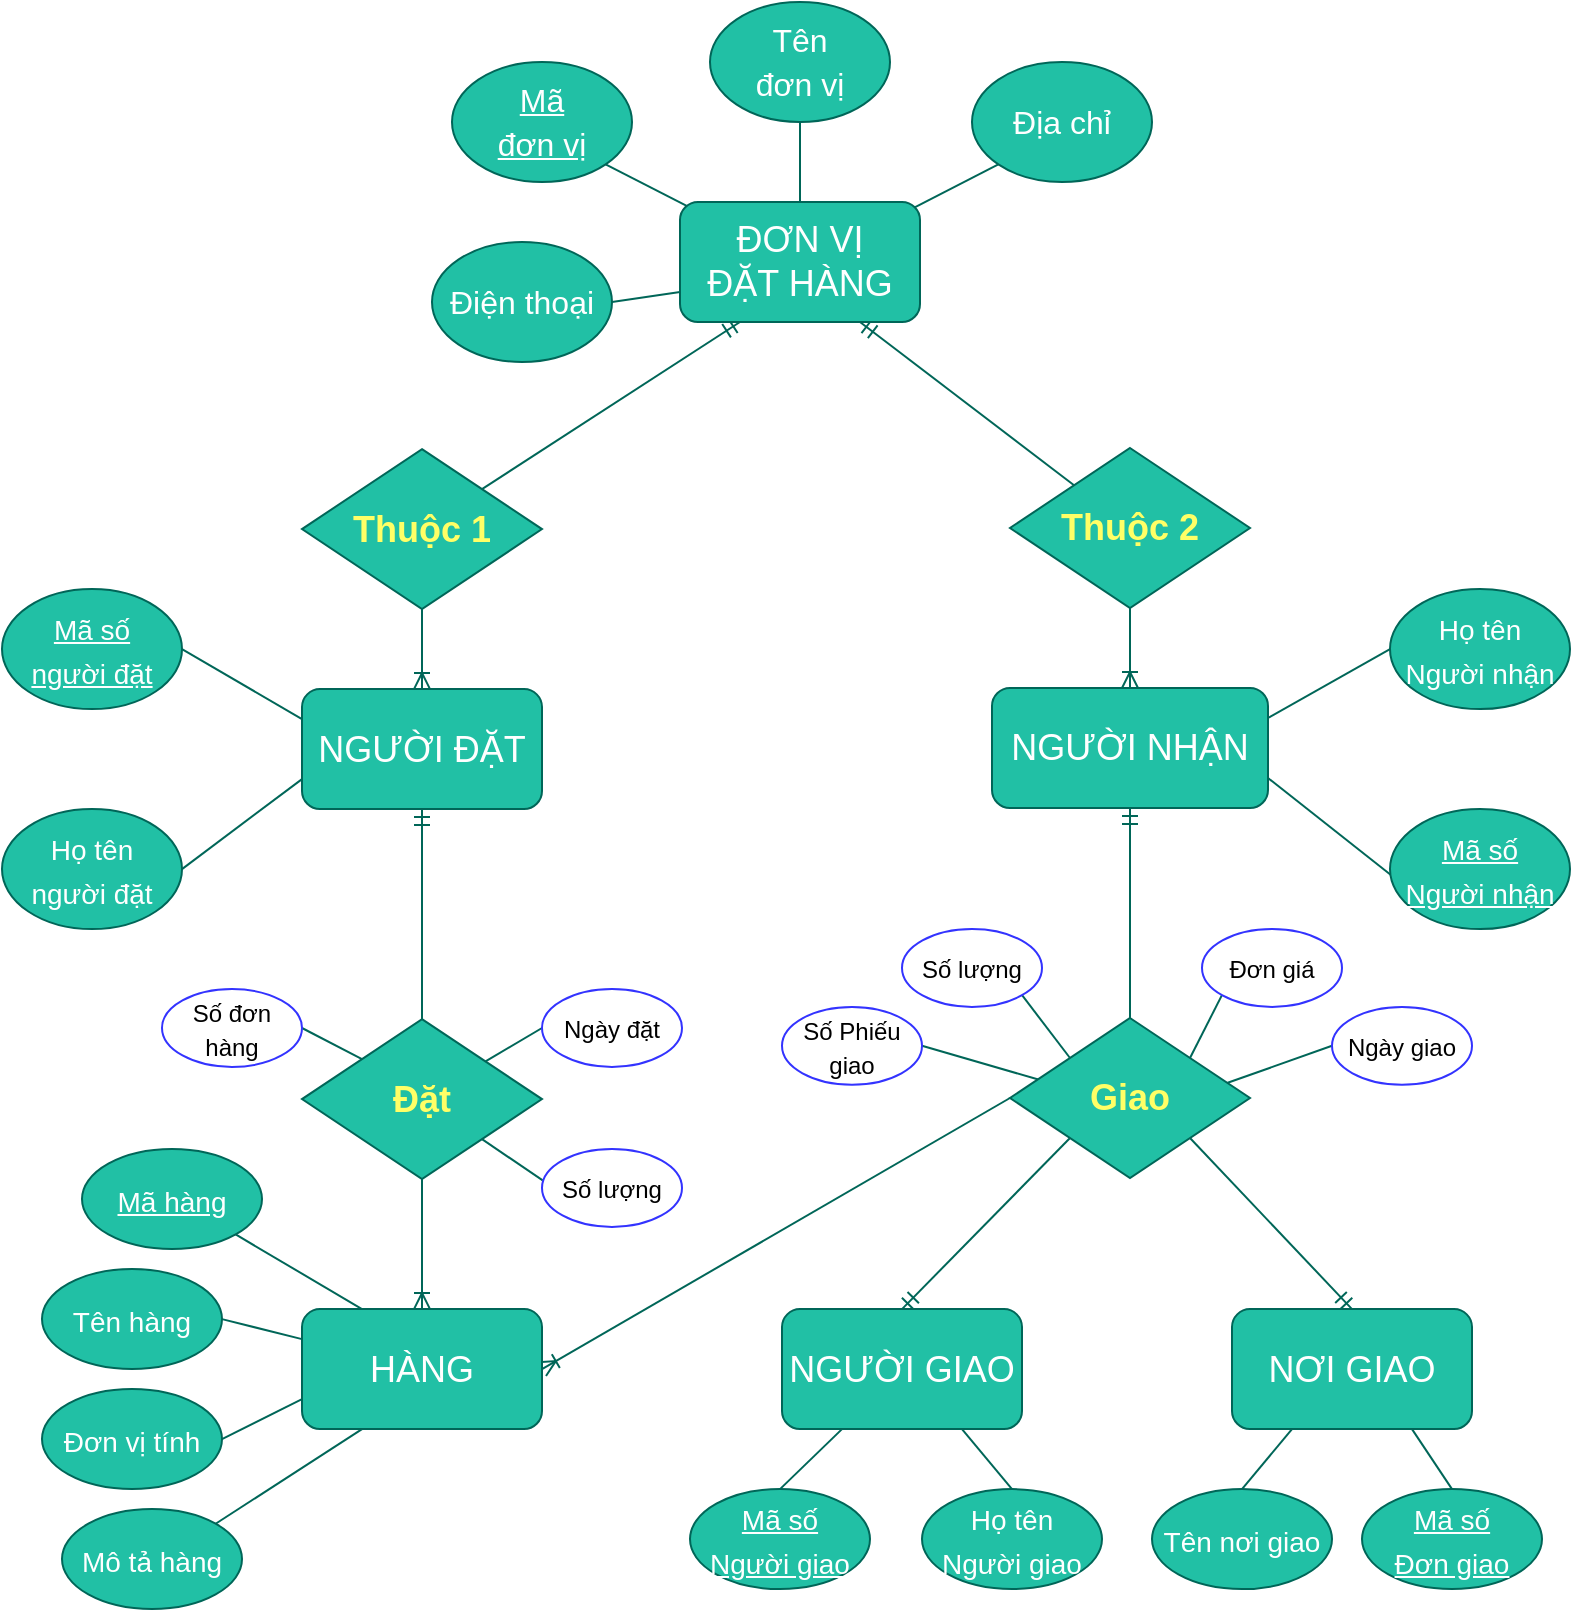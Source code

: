 <mxfile version="16.1.0" type="device"><diagram id="tnvxQe4uWKj7A4udIO4e" name="Page-1"><mxGraphModel dx="561" dy="296" grid="1" gridSize="10" guides="1" tooltips="1" connect="1" arrows="1" fold="1" page="1" pageScale="1" pageWidth="827" pageHeight="1169" math="0" shadow="0"><root><mxCell id="0"/><mxCell id="1" parent="0"/><mxCell id="tkBJ-J8sYM6eNVTAIyAg-26" style="edgeStyle=none;rounded=1;sketch=0;orthogonalLoop=1;jettySize=auto;html=1;exitX=0.25;exitY=1;exitDx=0;exitDy=0;entryX=1;entryY=0;entryDx=0;entryDy=0;fontSize=14;fontColor=#FFFFFF;startArrow=ERmandOne;startFill=0;endArrow=none;endFill=0;strokeColor=#006658;fillColor=#21C0A5;" edge="1" parent="1" source="tkBJ-J8sYM6eNVTAIyAg-1" target="tkBJ-J8sYM6eNVTAIyAg-15"><mxGeometry relative="1" as="geometry"/></mxCell><mxCell id="tkBJ-J8sYM6eNVTAIyAg-86" style="edgeStyle=none;rounded=1;sketch=0;orthogonalLoop=1;jettySize=auto;html=1;exitX=0.75;exitY=1;exitDx=0;exitDy=0;fontSize=12;fontColor=#FFFF66;startArrow=ERmandOne;startFill=0;endArrow=none;endFill=0;strokeColor=#006658;fillColor=#21C0A5;" edge="1" parent="1" source="tkBJ-J8sYM6eNVTAIyAg-1" target="tkBJ-J8sYM6eNVTAIyAg-48"><mxGeometry relative="1" as="geometry"/></mxCell><mxCell id="tkBJ-J8sYM6eNVTAIyAg-1" value="&lt;font color=&quot;#ffffff&quot;&gt;&lt;span style=&quot;font-size: 18px&quot;&gt;ĐƠN VỊ&lt;br&gt;ĐẶT HÀNG&lt;br&gt;&lt;/span&gt;&lt;/font&gt;" style="rounded=1;whiteSpace=wrap;html=1;fillColor=#21C0A5;strokeColor=#006658;fontColor=#5C5C5C;" vertex="1" parent="1"><mxGeometry x="364" y="110" width="120" height="60" as="geometry"/></mxCell><mxCell id="tkBJ-J8sYM6eNVTAIyAg-2" value="&lt;font size=&quot;3&quot;&gt;Điện thoại&lt;/font&gt;" style="ellipse;whiteSpace=wrap;html=1;rounded=0;sketch=0;fontSize=18;fontColor=#FFFFFF;strokeColor=#006658;fillColor=#21C0A5;" vertex="1" parent="1"><mxGeometry x="240" y="130" width="90" height="60" as="geometry"/></mxCell><mxCell id="tkBJ-J8sYM6eNVTAIyAg-3" value="&lt;font size=&quot;3&quot;&gt;&lt;u&gt;Mã&lt;br&gt;đơn vị&lt;/u&gt;&lt;br&gt;&lt;/font&gt;" style="ellipse;whiteSpace=wrap;html=1;rounded=0;sketch=0;fontSize=18;fontColor=#FFFFFF;strokeColor=#006658;fillColor=#21C0A5;" vertex="1" parent="1"><mxGeometry x="250" y="40" width="90" height="60" as="geometry"/></mxCell><mxCell id="tkBJ-J8sYM6eNVTAIyAg-4" value="&lt;font size=&quot;3&quot;&gt;Tên&lt;br&gt;đơn vị&lt;br&gt;&lt;/font&gt;" style="ellipse;whiteSpace=wrap;html=1;rounded=0;sketch=0;fontSize=18;fontColor=#FFFFFF;strokeColor=#006658;fillColor=#21C0A5;" vertex="1" parent="1"><mxGeometry x="379" y="10" width="90" height="60" as="geometry"/></mxCell><mxCell id="tkBJ-J8sYM6eNVTAIyAg-5" value="&lt;font size=&quot;3&quot;&gt;Địa chỉ&lt;/font&gt;" style="ellipse;whiteSpace=wrap;html=1;rounded=0;sketch=0;fontSize=18;fontColor=#FFFFFF;strokeColor=#006658;fillColor=#21C0A5;" vertex="1" parent="1"><mxGeometry x="510" y="40" width="90" height="60" as="geometry"/></mxCell><mxCell id="tkBJ-J8sYM6eNVTAIyAg-10" value="" style="endArrow=none;html=1;rounded=1;sketch=0;fontSize=14;fontColor=#FFFFFF;strokeColor=#006658;fillColor=#21C0A5;exitX=0.5;exitY=0;exitDx=0;exitDy=0;" edge="1" parent="1" source="tkBJ-J8sYM6eNVTAIyAg-1"><mxGeometry width="50" height="50" relative="1" as="geometry"><mxPoint x="374" y="120" as="sourcePoint"/><mxPoint x="424" y="70" as="targetPoint"/></mxGeometry></mxCell><mxCell id="tkBJ-J8sYM6eNVTAIyAg-12" value="" style="endArrow=none;html=1;rounded=1;sketch=0;fontSize=14;fontColor=#FFFFFF;strokeColor=#006658;fillColor=#21C0A5;entryX=0;entryY=1;entryDx=0;entryDy=0;exitX=0.98;exitY=0.042;exitDx=0;exitDy=0;exitPerimeter=0;" edge="1" parent="1" source="tkBJ-J8sYM6eNVTAIyAg-1" target="tkBJ-J8sYM6eNVTAIyAg-5"><mxGeometry width="50" height="50" relative="1" as="geometry"><mxPoint x="500" y="220" as="sourcePoint"/><mxPoint x="550" y="170" as="targetPoint"/></mxGeometry></mxCell><mxCell id="tkBJ-J8sYM6eNVTAIyAg-13" value="" style="endArrow=none;html=1;rounded=1;sketch=0;fontSize=14;fontColor=#FFFFFF;strokeColor=#006658;fillColor=#21C0A5;entryX=0;entryY=0.75;entryDx=0;entryDy=0;" edge="1" parent="1" target="tkBJ-J8sYM6eNVTAIyAg-1"><mxGeometry width="50" height="50" relative="1" as="geometry"><mxPoint x="330" y="160" as="sourcePoint"/><mxPoint x="350" y="130" as="targetPoint"/></mxGeometry></mxCell><mxCell id="tkBJ-J8sYM6eNVTAIyAg-14" value="" style="endArrow=none;html=1;rounded=1;sketch=0;fontSize=14;fontColor=#FFFFFF;strokeColor=#006658;fillColor=#21C0A5;entryX=1;entryY=1;entryDx=0;entryDy=0;exitX=0.028;exitY=0.032;exitDx=0;exitDy=0;exitPerimeter=0;" edge="1" parent="1" source="tkBJ-J8sYM6eNVTAIyAg-1" target="tkBJ-J8sYM6eNVTAIyAg-3"><mxGeometry width="50" height="50" relative="1" as="geometry"><mxPoint x="330" y="130" as="sourcePoint"/><mxPoint x="380" y="80" as="targetPoint"/></mxGeometry></mxCell><mxCell id="tkBJ-J8sYM6eNVTAIyAg-18" style="edgeStyle=none;rounded=1;sketch=0;orthogonalLoop=1;jettySize=auto;html=1;exitX=0.5;exitY=1;exitDx=0;exitDy=0;entryX=0.5;entryY=0;entryDx=0;entryDy=0;fontSize=18;fontColor=#FFFFFF;endArrow=ERoneToMany;endFill=0;strokeColor=#006658;fillColor=#21C0A5;" edge="1" parent="1" source="tkBJ-J8sYM6eNVTAIyAg-15" target="tkBJ-J8sYM6eNVTAIyAg-17"><mxGeometry relative="1" as="geometry"/></mxCell><mxCell id="tkBJ-J8sYM6eNVTAIyAg-15" value="&lt;font style=&quot;font-size: 18px&quot; color=&quot;#ffff66&quot;&gt;&lt;b&gt;Thuộc 1&lt;/b&gt;&lt;/font&gt;" style="rhombus;whiteSpace=wrap;html=1;rounded=0;sketch=0;fontSize=14;fontColor=#FFFFFF;strokeColor=#006658;fillColor=#21C0A5;" vertex="1" parent="1"><mxGeometry x="175" y="233.55" width="120" height="80" as="geometry"/></mxCell><mxCell id="tkBJ-J8sYM6eNVTAIyAg-21" style="rounded=1;sketch=0;orthogonalLoop=1;jettySize=auto;html=1;exitX=0;exitY=0.25;exitDx=0;exitDy=0;entryX=1;entryY=0.5;entryDx=0;entryDy=0;fontSize=18;fontColor=#FFFFFF;endArrow=none;endFill=0;strokeColor=#006658;fillColor=#21C0A5;startArrow=none;startFill=0;" edge="1" parent="1" source="tkBJ-J8sYM6eNVTAIyAg-17" target="tkBJ-J8sYM6eNVTAIyAg-19"><mxGeometry relative="1" as="geometry"/></mxCell><mxCell id="tkBJ-J8sYM6eNVTAIyAg-22" style="rounded=1;sketch=0;orthogonalLoop=1;jettySize=auto;html=1;exitX=0;exitY=0.75;exitDx=0;exitDy=0;entryX=1;entryY=0.5;entryDx=0;entryDy=0;fontSize=18;fontColor=#FFFFFF;endArrow=none;endFill=0;strokeColor=#006658;fillColor=#21C0A5;startArrow=none;startFill=0;" edge="1" parent="1" source="tkBJ-J8sYM6eNVTAIyAg-17"><mxGeometry relative="1" as="geometry"><mxPoint x="115" y="443.55" as="targetPoint"/></mxGeometry></mxCell><mxCell id="tkBJ-J8sYM6eNVTAIyAg-25" style="edgeStyle=none;rounded=1;sketch=0;orthogonalLoop=1;jettySize=auto;html=1;exitX=0.5;exitY=1;exitDx=0;exitDy=0;entryX=0.5;entryY=0;entryDx=0;entryDy=0;fontSize=14;fontColor=#FFFFFF;startArrow=ERmandOne;startFill=0;endArrow=none;endFill=0;strokeColor=#006658;fillColor=#21C0A5;" edge="1" parent="1" source="tkBJ-J8sYM6eNVTAIyAg-17" target="tkBJ-J8sYM6eNVTAIyAg-24"><mxGeometry relative="1" as="geometry"/></mxCell><mxCell id="tkBJ-J8sYM6eNVTAIyAg-17" value="NGƯỜI ĐẶT" style="rounded=1;whiteSpace=wrap;html=1;sketch=0;fontSize=18;fontColor=#FFFFFF;strokeColor=#006658;fillColor=#21C0A5;" vertex="1" parent="1"><mxGeometry x="175" y="353.55" width="120" height="60" as="geometry"/></mxCell><mxCell id="tkBJ-J8sYM6eNVTAIyAg-19" value="&lt;font style=&quot;font-size: 14px ; line-height: 1&quot;&gt;&lt;u&gt;Mã số&lt;br&gt;người đặt&lt;/u&gt;&lt;/font&gt;" style="ellipse;whiteSpace=wrap;html=1;rounded=0;sketch=0;fontSize=18;fontColor=#FFFFFF;strokeColor=#006658;fillColor=#21C0A5;strokeWidth=1;" vertex="1" parent="1"><mxGeometry x="25" y="303.55" width="90" height="60" as="geometry"/></mxCell><mxCell id="tkBJ-J8sYM6eNVTAIyAg-23" value="&lt;font style=&quot;font-size: 14px&quot;&gt;Họ tên&lt;br&gt;người đặt&lt;/font&gt;" style="ellipse;whiteSpace=wrap;html=1;rounded=0;sketch=0;fontSize=18;fontColor=#FFFFFF;strokeColor=#006658;fillColor=#21C0A5;" vertex="1" parent="1"><mxGeometry x="25" y="413.55" width="90" height="60" as="geometry"/></mxCell><mxCell id="tkBJ-J8sYM6eNVTAIyAg-30" style="edgeStyle=none;rounded=1;sketch=0;orthogonalLoop=1;jettySize=auto;html=1;exitX=0;exitY=0;exitDx=0;exitDy=0;entryX=1;entryY=0.5;entryDx=0;entryDy=0;fontSize=12;fontColor=#FFFFFF;startArrow=none;startFill=0;endArrow=none;endFill=0;strokeColor=#006658;fillColor=#21C0A5;" edge="1" parent="1" source="tkBJ-J8sYM6eNVTAIyAg-24" target="tkBJ-J8sYM6eNVTAIyAg-27"><mxGeometry relative="1" as="geometry"/></mxCell><mxCell id="tkBJ-J8sYM6eNVTAIyAg-33" style="edgeStyle=none;rounded=1;sketch=0;orthogonalLoop=1;jettySize=auto;html=1;exitX=1;exitY=1;exitDx=0;exitDy=0;entryX=0.005;entryY=0.403;entryDx=0;entryDy=0;entryPerimeter=0;fontSize=12;fontColor=#FFFFFF;startArrow=none;startFill=0;endArrow=none;endFill=0;strokeColor=#006658;fillColor=#21C0A5;" edge="1" parent="1" source="tkBJ-J8sYM6eNVTAIyAg-24" target="tkBJ-J8sYM6eNVTAIyAg-29"><mxGeometry relative="1" as="geometry"/></mxCell><mxCell id="tkBJ-J8sYM6eNVTAIyAg-35" style="edgeStyle=none;rounded=1;sketch=0;orthogonalLoop=1;jettySize=auto;html=1;exitX=0.5;exitY=1;exitDx=0;exitDy=0;entryX=0.5;entryY=0;entryDx=0;entryDy=0;fontSize=12;fontColor=#FFFF66;startArrow=none;startFill=0;endArrow=ERoneToMany;endFill=0;strokeColor=#006658;fillColor=#21C0A5;" edge="1" parent="1" source="tkBJ-J8sYM6eNVTAIyAg-24" target="tkBJ-J8sYM6eNVTAIyAg-34"><mxGeometry relative="1" as="geometry"/></mxCell><mxCell id="tkBJ-J8sYM6eNVTAIyAg-24" value="&lt;span style=&quot;font-size: 18px&quot;&gt;&lt;font color=&quot;#ffff66&quot;&gt;&lt;b&gt;Đặt&lt;/b&gt;&lt;/font&gt;&lt;/span&gt;" style="rhombus;whiteSpace=wrap;html=1;rounded=0;sketch=0;fontSize=14;fontColor=#FFFFFF;strokeColor=#006658;fillColor=#21C0A5;" vertex="1" parent="1"><mxGeometry x="175" y="518.55" width="120" height="80" as="geometry"/></mxCell><mxCell id="tkBJ-J8sYM6eNVTAIyAg-27" value="&lt;font style=&quot;font-size: 12px&quot;&gt;Số đơn hàng&lt;/font&gt;" style="ellipse;whiteSpace=wrap;html=1;rounded=0;sketch=0;fontSize=14;strokeWidth=1;strokeColor=#3333FF;" vertex="1" parent="1"><mxGeometry x="105" y="503.55" width="70" height="38.89" as="geometry"/></mxCell><mxCell id="tkBJ-J8sYM6eNVTAIyAg-32" style="edgeStyle=none;rounded=1;sketch=0;orthogonalLoop=1;jettySize=auto;html=1;exitX=0;exitY=0.5;exitDx=0;exitDy=0;fontSize=12;fontColor=#FFFFFF;startArrow=none;startFill=0;endArrow=none;endFill=0;strokeColor=#006658;fillColor=#21C0A5;" edge="1" parent="1" source="tkBJ-J8sYM6eNVTAIyAg-28" target="tkBJ-J8sYM6eNVTAIyAg-24"><mxGeometry relative="1" as="geometry"/></mxCell><mxCell id="tkBJ-J8sYM6eNVTAIyAg-28" value="&lt;font style=&quot;font-size: 12px&quot;&gt;Ngày đặt&lt;/font&gt;" style="ellipse;whiteSpace=wrap;html=1;rounded=0;sketch=0;fontSize=14;strokeWidth=1;strokeColor=#3333FF;" vertex="1" parent="1"><mxGeometry x="295" y="503.55" width="70" height="38.89" as="geometry"/></mxCell><mxCell id="tkBJ-J8sYM6eNVTAIyAg-29" value="&lt;font style=&quot;font-size: 12px&quot;&gt;Số lượng&lt;/font&gt;" style="ellipse;whiteSpace=wrap;html=1;rounded=0;sketch=0;fontSize=14;strokeWidth=1;strokeColor=#3333FF;" vertex="1" parent="1"><mxGeometry x="295" y="583.55" width="70" height="38.89" as="geometry"/></mxCell><mxCell id="tkBJ-J8sYM6eNVTAIyAg-31" style="edgeStyle=none;rounded=1;sketch=0;orthogonalLoop=1;jettySize=auto;html=1;exitX=1;exitY=0;exitDx=0;exitDy=0;fontSize=12;fontColor=#FFFFFF;startArrow=none;startFill=0;endArrow=none;endFill=0;strokeColor=#006658;fillColor=#21C0A5;" edge="1" parent="1" source="tkBJ-J8sYM6eNVTAIyAg-24" target="tkBJ-J8sYM6eNVTAIyAg-24"><mxGeometry relative="1" as="geometry"/></mxCell><mxCell id="tkBJ-J8sYM6eNVTAIyAg-45" style="edgeStyle=none;rounded=1;sketch=0;orthogonalLoop=1;jettySize=auto;html=1;exitX=0;exitY=0.25;exitDx=0;exitDy=0;entryX=1;entryY=0.5;entryDx=0;entryDy=0;fontSize=12;fontColor=#FFFF66;startArrow=none;startFill=0;endArrow=none;endFill=0;strokeColor=#006658;fillColor=#21C0A5;" edge="1" parent="1" source="tkBJ-J8sYM6eNVTAIyAg-34" target="tkBJ-J8sYM6eNVTAIyAg-40"><mxGeometry relative="1" as="geometry"/></mxCell><mxCell id="tkBJ-J8sYM6eNVTAIyAg-46" style="edgeStyle=none;rounded=1;sketch=0;orthogonalLoop=1;jettySize=auto;html=1;exitX=0.25;exitY=0;exitDx=0;exitDy=0;entryX=1;entryY=1;entryDx=0;entryDy=0;fontSize=12;fontColor=#FFFF66;startArrow=none;startFill=0;endArrow=none;endFill=0;strokeColor=#006658;fillColor=#21C0A5;" edge="1" parent="1" source="tkBJ-J8sYM6eNVTAIyAg-34" target="tkBJ-J8sYM6eNVTAIyAg-36"><mxGeometry relative="1" as="geometry"/></mxCell><mxCell id="tkBJ-J8sYM6eNVTAIyAg-87" style="edgeStyle=none;rounded=1;sketch=0;orthogonalLoop=1;jettySize=auto;html=1;exitX=1;exitY=0.5;exitDx=0;exitDy=0;entryX=0;entryY=0.5;entryDx=0;entryDy=0;fontSize=12;fontColor=#FFFF66;startArrow=ERoneToMany;startFill=0;endArrow=none;endFill=0;strokeColor=#006658;fillColor=#21C0A5;" edge="1" parent="1" source="tkBJ-J8sYM6eNVTAIyAg-34" target="tkBJ-J8sYM6eNVTAIyAg-58"><mxGeometry relative="1" as="geometry"/></mxCell><mxCell id="tkBJ-J8sYM6eNVTAIyAg-34" value="HÀNG" style="rounded=1;whiteSpace=wrap;html=1;sketch=0;fontSize=18;fontColor=#FFFFFF;strokeColor=#006658;fillColor=#21C0A5;" vertex="1" parent="1"><mxGeometry x="175" y="663.55" width="120" height="60" as="geometry"/></mxCell><mxCell id="tkBJ-J8sYM6eNVTAIyAg-36" value="&lt;span style=&quot;font-size: 14px&quot;&gt;&lt;u&gt;Mã hàng&lt;/u&gt;&lt;/span&gt;" style="ellipse;whiteSpace=wrap;html=1;rounded=0;sketch=0;fontSize=18;fontColor=#FFFFFF;strokeColor=#006658;fillColor=#21C0A5;" vertex="1" parent="1"><mxGeometry x="65" y="583.55" width="90" height="50" as="geometry"/></mxCell><mxCell id="tkBJ-J8sYM6eNVTAIyAg-40" value="&lt;span style=&quot;font-size: 14px&quot;&gt;Tên hàng&lt;/span&gt;" style="ellipse;whiteSpace=wrap;html=1;rounded=0;sketch=0;fontSize=18;fontColor=#FFFFFF;strokeColor=#006658;fillColor=#21C0A5;" vertex="1" parent="1"><mxGeometry x="45" y="643.55" width="90" height="50" as="geometry"/></mxCell><mxCell id="tkBJ-J8sYM6eNVTAIyAg-44" style="edgeStyle=none;rounded=1;sketch=0;orthogonalLoop=1;jettySize=auto;html=1;exitX=1;exitY=0.5;exitDx=0;exitDy=0;entryX=0;entryY=0.75;entryDx=0;entryDy=0;fontSize=12;fontColor=#FFFF66;startArrow=none;startFill=0;endArrow=none;endFill=0;strokeColor=#006658;fillColor=#21C0A5;" edge="1" parent="1" source="tkBJ-J8sYM6eNVTAIyAg-41" target="tkBJ-J8sYM6eNVTAIyAg-34"><mxGeometry relative="1" as="geometry"/></mxCell><mxCell id="tkBJ-J8sYM6eNVTAIyAg-41" value="&lt;span style=&quot;font-size: 14px&quot;&gt;Đơn vị tính&lt;/span&gt;" style="ellipse;whiteSpace=wrap;html=1;rounded=0;sketch=0;fontSize=18;fontColor=#FFFFFF;strokeColor=#006658;fillColor=#21C0A5;" vertex="1" parent="1"><mxGeometry x="45" y="703.55" width="90" height="50" as="geometry"/></mxCell><mxCell id="tkBJ-J8sYM6eNVTAIyAg-43" style="edgeStyle=none;rounded=1;sketch=0;orthogonalLoop=1;jettySize=auto;html=1;exitX=1;exitY=0;exitDx=0;exitDy=0;entryX=0.25;entryY=1;entryDx=0;entryDy=0;fontSize=12;fontColor=#FFFF66;startArrow=none;startFill=0;endArrow=none;endFill=0;strokeColor=#006658;fillColor=#21C0A5;" edge="1" parent="1" source="tkBJ-J8sYM6eNVTAIyAg-42" target="tkBJ-J8sYM6eNVTAIyAg-34"><mxGeometry relative="1" as="geometry"/></mxCell><mxCell id="tkBJ-J8sYM6eNVTAIyAg-42" value="&lt;span style=&quot;font-size: 14px&quot;&gt;Mô tả hàng&lt;/span&gt;" style="ellipse;whiteSpace=wrap;html=1;rounded=0;sketch=0;fontSize=18;fontColor=#FFFFFF;strokeColor=#006658;fillColor=#21C0A5;" vertex="1" parent="1"><mxGeometry x="55" y="763.55" width="90" height="50" as="geometry"/></mxCell><mxCell id="tkBJ-J8sYM6eNVTAIyAg-47" style="edgeStyle=none;rounded=1;sketch=0;orthogonalLoop=1;jettySize=auto;html=1;exitX=0.5;exitY=1;exitDx=0;exitDy=0;entryX=0.5;entryY=0;entryDx=0;entryDy=0;fontSize=18;fontColor=#FFFFFF;endArrow=ERoneToMany;endFill=0;strokeColor=#006658;fillColor=#21C0A5;" edge="1" source="tkBJ-J8sYM6eNVTAIyAg-48" target="tkBJ-J8sYM6eNVTAIyAg-52" parent="1"><mxGeometry relative="1" as="geometry"/></mxCell><mxCell id="tkBJ-J8sYM6eNVTAIyAg-48" value="&lt;font style=&quot;font-size: 18px&quot; color=&quot;#ffff66&quot;&gt;&lt;b&gt;Thuộc 2&lt;/b&gt;&lt;/font&gt;" style="rhombus;whiteSpace=wrap;html=1;rounded=0;sketch=0;fontSize=14;fontColor=#FFFFFF;strokeColor=#006658;fillColor=#21C0A5;" vertex="1" parent="1"><mxGeometry x="529" y="233" width="120" height="80" as="geometry"/></mxCell><mxCell id="tkBJ-J8sYM6eNVTAIyAg-51" style="edgeStyle=none;rounded=1;sketch=0;orthogonalLoop=1;jettySize=auto;html=1;exitX=0.5;exitY=1;exitDx=0;exitDy=0;entryX=0.5;entryY=0;entryDx=0;entryDy=0;fontSize=14;fontColor=#FFFFFF;startArrow=ERmandOne;startFill=0;endArrow=none;endFill=0;strokeColor=#006658;fillColor=#21C0A5;" edge="1" source="tkBJ-J8sYM6eNVTAIyAg-52" target="tkBJ-J8sYM6eNVTAIyAg-58" parent="1"><mxGeometry relative="1" as="geometry"/></mxCell><mxCell id="tkBJ-J8sYM6eNVTAIyAg-75" style="edgeStyle=none;rounded=1;sketch=0;orthogonalLoop=1;jettySize=auto;html=1;exitX=1;exitY=0.25;exitDx=0;exitDy=0;entryX=0;entryY=0.5;entryDx=0;entryDy=0;fontSize=12;fontColor=#FFFF66;startArrow=none;startFill=0;endArrow=none;endFill=0;strokeColor=#006658;fillColor=#21C0A5;" edge="1" parent="1" source="tkBJ-J8sYM6eNVTAIyAg-52" target="tkBJ-J8sYM6eNVTAIyAg-53"><mxGeometry relative="1" as="geometry"/></mxCell><mxCell id="tkBJ-J8sYM6eNVTAIyAg-76" style="edgeStyle=none;rounded=1;sketch=0;orthogonalLoop=1;jettySize=auto;html=1;exitX=1;exitY=0.75;exitDx=0;exitDy=0;entryX=0.021;entryY=0.568;entryDx=0;entryDy=0;entryPerimeter=0;fontSize=12;fontColor=#FFFF66;startArrow=none;startFill=0;endArrow=none;endFill=0;strokeColor=#006658;fillColor=#21C0A5;" edge="1" parent="1" source="tkBJ-J8sYM6eNVTAIyAg-52" target="tkBJ-J8sYM6eNVTAIyAg-54"><mxGeometry relative="1" as="geometry"/></mxCell><mxCell id="tkBJ-J8sYM6eNVTAIyAg-52" value="NGƯỜI NHẬN" style="rounded=1;whiteSpace=wrap;html=1;sketch=0;fontSize=18;fontColor=#FFFFFF;strokeColor=#006658;fillColor=#21C0A5;" vertex="1" parent="1"><mxGeometry x="520" y="353" width="138" height="60" as="geometry"/></mxCell><mxCell id="tkBJ-J8sYM6eNVTAIyAg-53" value="&lt;span style=&quot;font-size: 14px&quot;&gt;Họ tên &lt;br&gt;Người nhận&lt;br&gt;&lt;/span&gt;" style="ellipse;whiteSpace=wrap;html=1;rounded=0;sketch=0;fontSize=18;fontColor=#FFFFFF;strokeColor=#006658;fillColor=#21C0A5;strokeWidth=1;" vertex="1" parent="1"><mxGeometry x="719" y="303.55" width="90" height="60" as="geometry"/></mxCell><mxCell id="tkBJ-J8sYM6eNVTAIyAg-54" value="&lt;span style=&quot;font-size: 14px&quot;&gt;&lt;u&gt;Mã số &lt;br&gt;Người nhận&lt;/u&gt;&lt;/span&gt;" style="ellipse;whiteSpace=wrap;html=1;rounded=0;sketch=0;fontSize=18;fontColor=#FFFFFF;strokeColor=#006658;fillColor=#21C0A5;" vertex="1" parent="1"><mxGeometry x="719" y="413.55" width="90" height="60" as="geometry"/></mxCell><mxCell id="tkBJ-J8sYM6eNVTAIyAg-55" style="edgeStyle=none;rounded=1;sketch=0;orthogonalLoop=1;jettySize=auto;html=1;exitX=0.129;exitY=0.389;exitDx=0;exitDy=0;entryX=1;entryY=0.5;entryDx=0;entryDy=0;fontSize=12;fontColor=#FFFFFF;startArrow=none;startFill=0;endArrow=none;endFill=0;strokeColor=#006658;fillColor=#21C0A5;exitPerimeter=0;" edge="1" source="tkBJ-J8sYM6eNVTAIyAg-58" target="tkBJ-J8sYM6eNVTAIyAg-59" parent="1"><mxGeometry relative="1" as="geometry"/></mxCell><mxCell id="tkBJ-J8sYM6eNVTAIyAg-79" style="edgeStyle=none;rounded=1;sketch=0;orthogonalLoop=1;jettySize=auto;html=1;exitX=0.907;exitY=0.405;exitDx=0;exitDy=0;entryX=0;entryY=0.5;entryDx=0;entryDy=0;fontSize=12;fontColor=#FFFF66;startArrow=none;startFill=0;endArrow=none;endFill=0;strokeColor=#006658;fillColor=#21C0A5;exitPerimeter=0;" edge="1" parent="1" source="tkBJ-J8sYM6eNVTAIyAg-58" target="tkBJ-J8sYM6eNVTAIyAg-61"><mxGeometry relative="1" as="geometry"/></mxCell><mxCell id="tkBJ-J8sYM6eNVTAIyAg-84" style="edgeStyle=none;rounded=1;sketch=0;orthogonalLoop=1;jettySize=auto;html=1;exitX=1;exitY=1;exitDx=0;exitDy=0;entryX=0.5;entryY=0;entryDx=0;entryDy=0;fontSize=12;fontColor=#FFFF66;startArrow=none;startFill=0;endArrow=ERmandOne;endFill=0;strokeColor=#006658;fillColor=#21C0A5;" edge="1" parent="1" source="tkBJ-J8sYM6eNVTAIyAg-58" target="tkBJ-J8sYM6eNVTAIyAg-66"><mxGeometry relative="1" as="geometry"/></mxCell><mxCell id="tkBJ-J8sYM6eNVTAIyAg-85" style="edgeStyle=none;rounded=1;sketch=0;orthogonalLoop=1;jettySize=auto;html=1;exitX=0;exitY=1;exitDx=0;exitDy=0;entryX=0.5;entryY=0;entryDx=0;entryDy=0;fontSize=12;fontColor=#FFFF66;startArrow=none;startFill=0;endArrow=ERmandOne;endFill=0;strokeColor=#006658;fillColor=#21C0A5;" edge="1" parent="1" source="tkBJ-J8sYM6eNVTAIyAg-58" target="tkBJ-J8sYM6eNVTAIyAg-82"><mxGeometry relative="1" as="geometry"/></mxCell><mxCell id="tkBJ-J8sYM6eNVTAIyAg-58" value="&lt;font color=&quot;#ffff66&quot;&gt;&lt;span style=&quot;font-size: 18px&quot;&gt;&lt;b&gt;Giao&lt;/b&gt;&lt;/span&gt;&lt;/font&gt;" style="rhombus;whiteSpace=wrap;html=1;rounded=0;sketch=0;fontSize=14;fontColor=#FFFFFF;strokeColor=#006658;fillColor=#21C0A5;" vertex="1" parent="1"><mxGeometry x="529" y="518" width="120" height="80" as="geometry"/></mxCell><mxCell id="tkBJ-J8sYM6eNVTAIyAg-59" value="&lt;font style=&quot;font-size: 12px&quot;&gt;Số Phiếu&lt;br&gt;giao&lt;br&gt;&lt;/font&gt;" style="ellipse;whiteSpace=wrap;html=1;rounded=0;sketch=0;fontSize=14;strokeWidth=1;strokeColor=#3333FF;" vertex="1" parent="1"><mxGeometry x="415" y="512.44" width="70" height="38.89" as="geometry"/></mxCell><mxCell id="tkBJ-J8sYM6eNVTAIyAg-61" value="&lt;font style=&quot;font-size: 12px&quot;&gt;Ngày giao&lt;/font&gt;" style="ellipse;whiteSpace=wrap;html=1;rounded=0;sketch=0;fontSize=14;strokeWidth=1;strokeColor=#3333FF;" vertex="1" parent="1"><mxGeometry x="690" y="512.44" width="70" height="38.89" as="geometry"/></mxCell><mxCell id="tkBJ-J8sYM6eNVTAIyAg-80" style="edgeStyle=none;rounded=1;sketch=0;orthogonalLoop=1;jettySize=auto;html=1;exitX=1;exitY=1;exitDx=0;exitDy=0;entryX=0;entryY=0;entryDx=0;entryDy=0;fontSize=12;fontColor=#FFFF66;startArrow=none;startFill=0;endArrow=none;endFill=0;strokeColor=#006658;fillColor=#21C0A5;" edge="1" parent="1" source="tkBJ-J8sYM6eNVTAIyAg-62" target="tkBJ-J8sYM6eNVTAIyAg-58"><mxGeometry relative="1" as="geometry"/></mxCell><mxCell id="tkBJ-J8sYM6eNVTAIyAg-62" value="&lt;font style=&quot;font-size: 12px&quot;&gt;Số lượng&lt;/font&gt;" style="ellipse;whiteSpace=wrap;html=1;rounded=0;sketch=0;fontSize=14;strokeWidth=1;strokeColor=#3333FF;" vertex="1" parent="1"><mxGeometry x="475" y="473.55" width="70" height="38.89" as="geometry"/></mxCell><mxCell id="tkBJ-J8sYM6eNVTAIyAg-63" style="edgeStyle=none;rounded=1;sketch=0;orthogonalLoop=1;jettySize=auto;html=1;exitX=1;exitY=0;exitDx=0;exitDy=0;fontSize=12;fontColor=#FFFFFF;startArrow=none;startFill=0;endArrow=none;endFill=0;strokeColor=#006658;fillColor=#21C0A5;" edge="1" source="tkBJ-J8sYM6eNVTAIyAg-58" target="tkBJ-J8sYM6eNVTAIyAg-58" parent="1"><mxGeometry relative="1" as="geometry"/></mxCell><mxCell id="tkBJ-J8sYM6eNVTAIyAg-91" style="edgeStyle=none;rounded=1;sketch=0;orthogonalLoop=1;jettySize=auto;html=1;exitX=0.25;exitY=1;exitDx=0;exitDy=0;entryX=0.5;entryY=0;entryDx=0;entryDy=0;fontSize=12;fontColor=#FFFF66;startArrow=none;startFill=0;endArrow=none;endFill=0;strokeColor=#006658;fillColor=#21C0A5;" edge="1" parent="1" source="tkBJ-J8sYM6eNVTAIyAg-66" target="tkBJ-J8sYM6eNVTAIyAg-70"><mxGeometry relative="1" as="geometry"/></mxCell><mxCell id="tkBJ-J8sYM6eNVTAIyAg-92" style="edgeStyle=none;rounded=1;sketch=0;orthogonalLoop=1;jettySize=auto;html=1;exitX=0.75;exitY=1;exitDx=0;exitDy=0;entryX=0.5;entryY=0;entryDx=0;entryDy=0;fontSize=12;fontColor=#FFFF66;startArrow=none;startFill=0;endArrow=none;endFill=0;strokeColor=#006658;fillColor=#21C0A5;" edge="1" parent="1" source="tkBJ-J8sYM6eNVTAIyAg-66" target="tkBJ-J8sYM6eNVTAIyAg-72"><mxGeometry relative="1" as="geometry"/></mxCell><mxCell id="tkBJ-J8sYM6eNVTAIyAg-66" value="NƠI GIAO" style="rounded=1;whiteSpace=wrap;html=1;sketch=0;fontSize=18;fontColor=#FFFFFF;strokeColor=#006658;fillColor=#21C0A5;" vertex="1" parent="1"><mxGeometry x="640" y="663.55" width="120" height="60" as="geometry"/></mxCell><mxCell id="tkBJ-J8sYM6eNVTAIyAg-67" value="&lt;span style=&quot;font-size: 14px&quot;&gt;&lt;u&gt;Mã số&lt;br&gt;Người giao&lt;/u&gt;&lt;br&gt;&lt;/span&gt;" style="ellipse;whiteSpace=wrap;html=1;rounded=0;sketch=0;fontSize=18;fontColor=#FFFFFF;strokeColor=#006658;fillColor=#21C0A5;" vertex="1" parent="1"><mxGeometry x="369" y="753.55" width="90" height="50" as="geometry"/></mxCell><mxCell id="tkBJ-J8sYM6eNVTAIyAg-68" value="&lt;span style=&quot;font-size: 14px&quot;&gt;Họ tên&lt;br&gt;Người giao&lt;br&gt;&lt;/span&gt;" style="ellipse;whiteSpace=wrap;html=1;rounded=0;sketch=0;fontSize=18;fontColor=#FFFFFF;strokeColor=#006658;fillColor=#21C0A5;" vertex="1" parent="1"><mxGeometry x="485" y="753.55" width="90" height="50" as="geometry"/></mxCell><mxCell id="tkBJ-J8sYM6eNVTAIyAg-70" value="&lt;span style=&quot;font-size: 14px&quot;&gt;Tên nơi giao&lt;/span&gt;" style="ellipse;whiteSpace=wrap;html=1;rounded=0;sketch=0;fontSize=18;fontColor=#FFFFFF;strokeColor=#006658;fillColor=#21C0A5;" vertex="1" parent="1"><mxGeometry x="600" y="753.55" width="90" height="50" as="geometry"/></mxCell><mxCell id="tkBJ-J8sYM6eNVTAIyAg-72" value="&lt;span style=&quot;font-size: 14px&quot;&gt;&lt;u&gt;Mã số&lt;br&gt;Đơn giao&lt;/u&gt;&lt;br&gt;&lt;/span&gt;" style="ellipse;whiteSpace=wrap;html=1;rounded=0;sketch=0;fontSize=18;fontColor=#FFFFFF;strokeColor=#006658;fillColor=#21C0A5;" vertex="1" parent="1"><mxGeometry x="705" y="753.55" width="90" height="50" as="geometry"/></mxCell><mxCell id="tkBJ-J8sYM6eNVTAIyAg-81" style="edgeStyle=none;rounded=1;sketch=0;orthogonalLoop=1;jettySize=auto;html=1;exitX=0;exitY=1;exitDx=0;exitDy=0;entryX=1;entryY=0;entryDx=0;entryDy=0;fontSize=12;fontColor=#FFFF66;startArrow=none;startFill=0;endArrow=none;endFill=0;strokeColor=#006658;fillColor=#21C0A5;" edge="1" parent="1" source="tkBJ-J8sYM6eNVTAIyAg-77" target="tkBJ-J8sYM6eNVTAIyAg-58"><mxGeometry relative="1" as="geometry"/></mxCell><mxCell id="tkBJ-J8sYM6eNVTAIyAg-77" value="&lt;font style=&quot;font-size: 12px&quot;&gt;Đơn giá&lt;br&gt;&lt;/font&gt;" style="ellipse;whiteSpace=wrap;html=1;rounded=0;sketch=0;fontSize=14;strokeWidth=1;strokeColor=#3333FF;" vertex="1" parent="1"><mxGeometry x="625" y="473.55" width="70" height="38.89" as="geometry"/></mxCell><mxCell id="tkBJ-J8sYM6eNVTAIyAg-89" style="edgeStyle=none;rounded=1;sketch=0;orthogonalLoop=1;jettySize=auto;html=1;exitX=0.25;exitY=1;exitDx=0;exitDy=0;entryX=0.5;entryY=0;entryDx=0;entryDy=0;fontSize=12;fontColor=#FFFF66;startArrow=none;startFill=0;endArrow=none;endFill=0;strokeColor=#006658;fillColor=#21C0A5;" edge="1" parent="1" source="tkBJ-J8sYM6eNVTAIyAg-82" target="tkBJ-J8sYM6eNVTAIyAg-67"><mxGeometry relative="1" as="geometry"/></mxCell><mxCell id="tkBJ-J8sYM6eNVTAIyAg-90" style="edgeStyle=none;rounded=1;sketch=0;orthogonalLoop=1;jettySize=auto;html=1;exitX=0.75;exitY=1;exitDx=0;exitDy=0;entryX=0.5;entryY=0;entryDx=0;entryDy=0;fontSize=12;fontColor=#FFFF66;startArrow=none;startFill=0;endArrow=none;endFill=0;strokeColor=#006658;fillColor=#21C0A5;" edge="1" parent="1" source="tkBJ-J8sYM6eNVTAIyAg-82" target="tkBJ-J8sYM6eNVTAIyAg-68"><mxGeometry relative="1" as="geometry"/></mxCell><mxCell id="tkBJ-J8sYM6eNVTAIyAg-82" value="NGƯỜI GIAO" style="rounded=1;whiteSpace=wrap;html=1;sketch=0;fontSize=18;fontColor=#FFFFFF;strokeColor=#006658;fillColor=#21C0A5;" vertex="1" parent="1"><mxGeometry x="415" y="663.55" width="120" height="60" as="geometry"/></mxCell></root></mxGraphModel></diagram></mxfile>